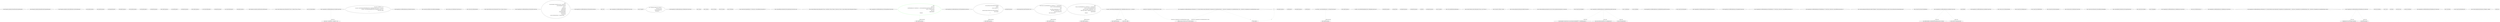digraph  {
m3_7 [cluster="Humanizer.Localisation.RussianFormatter.RussianFormatter()", file="SharedAssemblyInfo.cs", label="Entry Humanizer.Localisation.RussianFormatter.RussianFormatter()", span="2-2"];
m3_3 [cluster="Humanizer.Localisation.RomanianFormatter.RomanianFormatter()", file="SharedAssemblyInfo.cs", label="Entry Humanizer.Localisation.RomanianFormatter.RomanianFormatter()", span="2-2"];
m3_15 [cluster="Humanizer.Localisation.CzechSlovakFormatter.CzechSlovakFormatter()", file="SharedAssemblyInfo.cs", label="Entry Humanizer.Localisation.CzechSlovakFormatter.CzechSlovakFormatter()", span="2-2"];
m3_16 [cluster="lambda expression", file="SharedAssemblyInfo.cs", label="Entry lambda expression", span="19-19"];
m3_0 [cluster="lambda expression", file="SharedAssemblyInfo.cs", label="Entry lambda expression", span="15-15"];
m3_1 [cluster="lambda expression", file="SharedAssemblyInfo.cs", label="new RomanianFormatter()", span="15-15"];
m3_2 [cluster="lambda expression", file="SharedAssemblyInfo.cs", label="Exit lambda expression", span="15-15"];
m3_4 [cluster="lambda expression", file="SharedAssemblyInfo.cs", label="Entry lambda expression", span="16-16"];
m3_5 [cluster="lambda expression", file="SharedAssemblyInfo.cs", label="new RussianFormatter()", span="16-16"];
m3_6 [cluster="lambda expression", file="SharedAssemblyInfo.cs", label="Exit lambda expression", span="16-16"];
m3_8 [cluster="lambda expression", file="SharedAssemblyInfo.cs", label="Entry lambda expression", span="17-17"];
m3_9 [cluster="lambda expression", file="SharedAssemblyInfo.cs", label="new ArabicFormatter()", span="17-17"];
m3_10 [cluster="lambda expression", file="SharedAssemblyInfo.cs", label="Exit lambda expression", span="17-17"];
m3_12 [cluster="lambda expression", file="SharedAssemblyInfo.cs", label="Entry lambda expression", span="18-18"];
m3_13 [cluster="lambda expression", file="SharedAssemblyInfo.cs", label="new CzechSlovakFormatter()", span="18-18"];
m3_14 [cluster="lambda expression", file="SharedAssemblyInfo.cs", label="Exit lambda expression", span="18-18"];
m3_17 [cluster="lambda expression", file="SharedAssemblyInfo.cs", label="new CzechSlovakFormatter()", span="19-19"];
m3_18 [cluster="lambda expression", file="SharedAssemblyInfo.cs", label="Exit lambda expression", span="19-19"];
m3_11 [cluster="Humanizer.Localisation.ArabicFormatter.ArabicFormatter()", file="SharedAssemblyInfo.cs", label="Entry Humanizer.Localisation.ArabicFormatter.ArabicFormatter()", span="2-2"];
m4_155 [cluster="System.Collections.Generic.IEnumerable<TSource>.Contains<TSource>(TSource)", file="SpecificationGuards.cs", label="Entry System.Collections.Generic.IEnumerable<TSource>.Contains<TSource>(TSource)", span="0-0"];
m4_17 [cluster="Unk.SingleOrDefault", file="SpecificationGuards.cs", label="Entry Unk.SingleOrDefault", span=""];
m4_92 [cluster="CommandLine.Core.ReflectionExtensions.IsMutable(System.Type)", file="SpecificationGuards.cs", label="Entry CommandLine.Core.ReflectionExtensions.IsMutable(System.Type)", span="143-143"];
m4_93 [cluster="CommandLine.Core.ReflectionExtensions.IsMutable(System.Type)", file="SpecificationGuards.cs", label="Func<bool> isMutable = () => {\r\n                var props = type.GetProperties(BindingFlags.Public | BindingFlags.Instance).Any(p => p.CanWrite);\r\n                var fields = type.GetFields(BindingFlags.Public | BindingFlags.Instance).Any();\r\n                return props || fields;\r\n            }", span="145-149"];
m4_94 [cluster="CommandLine.Core.ReflectionExtensions.IsMutable(System.Type)", file="SpecificationGuards.cs", label="return type != typeof(object) ? isMutable() : true;", span="150-150"];
m4_95 [cluster="CommandLine.Core.ReflectionExtensions.IsMutable(System.Type)", file="SpecificationGuards.cs", label="Exit CommandLine.Core.ReflectionExtensions.IsMutable(System.Type)", span="143-143"];
m4_102 [cluster="System.Type.GetFields(System.Reflection.BindingFlags)", file="SpecificationGuards.cs", label="Entry System.Type.GetFields(System.Reflection.BindingFlags)", span="0-0"];
m4_82 [cluster="System.Array.CreateInstance(System.Type, int)", file="SpecificationGuards.cs", label="Entry System.Array.CreateInstance(System.Type, int)", span="0-0"];
m4_39 [cluster="System.Type.SafeGetInterfaces()", file="SpecificationGuards.cs", label="Entry System.Type.SafeGetInterfaces()", span="66-66"];
m4_127 [cluster="System.Collections.Generic.IEnumerable<TSource>.ToArray<TSource>()", file="SpecificationGuards.cs", label="Entry System.Collections.Generic.IEnumerable<TSource>.ToArray<TSource>()", span="0-0"];
m4_152 [cluster="CommandLine.Core.ReflectionExtensions.IsPrimitiveEx(System.Type)", file="SpecificationGuards.cs", label="Entry CommandLine.Core.ReflectionExtensions.IsPrimitiveEx(System.Type)", span="201-201"];
m4_153 [cluster="CommandLine.Core.ReflectionExtensions.IsPrimitiveEx(System.Type)", file="SpecificationGuards.cs", label="return\r\n                   (type.GetTypeInfo().IsValueType && type != typeof(Guid))\r\n                || type.GetTypeInfo().IsPrimitive\r\n                || new [] { \r\n                     typeof(string)\r\n                    ,typeof(decimal)\r\n                    ,typeof(DateTime)\r\n                    ,typeof(DateTimeOffset)\r\n                    ,typeof(TimeSpan)\r\n                   }.Contains(type)\r\n                || Convert.GetTypeCode(type) != TypeCode.Object;", span="203-213"];
m4_154 [cluster="CommandLine.Core.ReflectionExtensions.IsPrimitiveEx(System.Type)", file="SpecificationGuards.cs", label="Exit CommandLine.Core.ReflectionExtensions.IsPrimitiveEx(System.Type)", span="201-201"];
m4_6 [cluster="Unk.>", file="SpecificationGuards.cs", label="Entry Unk.>", span=""];
m4_83 [cluster="CommandLine.Core.ReflectionExtensions.GetDefaultValue(System.Type)", file="SpecificationGuards.cs", label="Entry CommandLine.Core.ReflectionExtensions.GetDefaultValue(System.Type)", span="134-134"];
m4_85 [cluster="CommandLine.Core.ReflectionExtensions.GetDefaultValue(System.Type)", file="SpecificationGuards.cs", label="return e.Compile()();", span="140-140"];
m4_84 [cluster="CommandLine.Core.ReflectionExtensions.GetDefaultValue(System.Type)", file="SpecificationGuards.cs", label="var e = Expression.Lambda<Func<object>>(\r\n                Expression.Convert(\r\n                    Expression.Default(type),\r\n                    typeof(object)))", span="136-139"];
m4_86 [cluster="CommandLine.Core.ReflectionExtensions.GetDefaultValue(System.Type)", file="SpecificationGuards.cs", label="Exit CommandLine.Core.ReflectionExtensions.GetDefaultValue(System.Type)", span="134-134"];
m4_7 [cluster="Unk.Any", file="SpecificationGuards.cs", label="Entry Unk.Any", span=""];
m4_8 [cluster="Unk.First", file="SpecificationGuards.cs", label="Entry Unk.First", span=""];
m4_53 [cluster="Unk.Where", file="SpecificationGuards.cs", label="Entry Unk.Where", span=""];
m4_26 [cluster="Unk.Create", file="SpecificationGuards.cs", label="Entry Unk.Create", span=""];
m4_18 [cluster="Unk.ToMaybe", file="SpecificationGuards.cs", label="Entry Unk.ToMaybe", span=""];
m4_126 [cluster="System.Type.GetSpecifications<T>(System.Func<System.Reflection.PropertyInfo, T>)", file="SpecificationGuards.cs", label="Entry System.Type.GetSpecifications<T>(System.Func<System.Reflection.PropertyInfo, T>)", span="16-16"];
m4_22 [cluster="System.Reflection.MemberInfo.GetCustomAttributes(System.Type, bool)", file="SpecificationGuards.cs", label="Entry System.Reflection.MemberInfo.GetCustomAttributes(System.Type, bool)", span="0-0"];
m4_4 [cluster="System.Collections.Generic.IEnumerable<TSource>.SelectMany<TSource, TResult>(System.Func<TSource, System.Collections.Generic.IEnumerable<TResult>>)", file="SpecificationGuards.cs", label="Entry System.Collections.Generic.IEnumerable<TSource>.SelectMany<TSource, TResult>(System.Func<TSource, System.Collections.Generic.IEnumerable<TResult>>)", span="0-0"];
m4_14 [cluster="CommandLine.Core.ReflectionExtensions.GetVerbSpecification(System.Type)", file="SpecificationGuards.cs", label="Entry CommandLine.Core.ReflectionExtensions.GetVerbSpecification(System.Type)", span="27-27"];
m4_15 [cluster="CommandLine.Core.ReflectionExtensions.GetVerbSpecification(System.Type)", color=green, community=0, file="SpecificationGuards.cs", label="return\r\n                (from attr in\r\n                 type.FlattenHierarchy().SelectMany(x => x.GetCustomAttributes(typeof(VerbAttribute), true))\r\n                 let vattr = (VerbAttribute)attr\r\n                 select vattr)\r\n                    .SingleOrDefault()\r\n                    .ToMaybe();", prediction=0, span="29-35"];
m4_16 [cluster="CommandLine.Core.ReflectionExtensions.GetVerbSpecification(System.Type)", file="SpecificationGuards.cs", label="Exit CommandLine.Core.ReflectionExtensions.GetVerbSpecification(System.Type)", span="27-27"];
m4_55 [cluster="lambda expression", file="SpecificationGuards.cs", label="Entry lambda expression", span="90-94"];
m4_19 [cluster="lambda expression", file="SpecificationGuards.cs", label="Entry lambda expression", span="31-31"];
m4_21 [cluster="lambda expression", file="SpecificationGuards.cs", label="Exit lambda expression", span="31-31"];
m4_20 [cluster="lambda expression", file="SpecificationGuards.cs", label="x.GetCustomAttributes(typeof(VerbAttribute), true)", span="31-31"];
m4_10 [cluster="lambda expression", file="SpecificationGuards.cs", label="Entry lambda expression", span="18-18"];
m4_27 [cluster="lambda expression", file="SpecificationGuards.cs", label="Entry lambda expression", span="41-41"];
m4_97 [cluster="lambda expression", file="SpecificationGuards.cs", label="var props = type.GetProperties(BindingFlags.Public | BindingFlags.Instance).Any(p => p.CanWrite)", span="146-146"];
m4_56 [cluster="lambda expression", file="SpecificationGuards.cs", label="specProp.Property.SetValue(current, selector(specProp))", span="92-92"];
m4_12 [cluster="lambda expression", file="SpecificationGuards.cs", label="Exit lambda expression", span="18-18"];
m4_11 [cluster="lambda expression", file="SpecificationGuards.cs", label="x.GetProperties()", span="18-18"];
m4_29 [cluster="lambda expression", file="SpecificationGuards.cs", label="Exit lambda expression", span="41-41"];
m4_28 [cluster="lambda expression", file="SpecificationGuards.cs", label="x.GetProperties()", span="41-41"];
m4_129 [cluster="lambda expression", file="SpecificationGuards.cs", label="Entry lambda expression", span="173-173"];
m4_96 [cluster="lambda expression", file="SpecificationGuards.cs", label="Entry lambda expression", span="145-149"];
m4_98 [cluster="lambda expression", file="SpecificationGuards.cs", label="var fields = type.GetFields(BindingFlags.Public | BindingFlags.Instance).Any()", span="147-147"];
m4_104 [cluster="lambda expression", file="SpecificationGuards.cs", label="Entry lambda expression", span="146-146"];
m4_99 [cluster="lambda expression", file="SpecificationGuards.cs", label="return props || fields;", span="148-148"];
m4_57 [cluster="lambda expression", file="SpecificationGuards.cs", label="return instance;", span="93-93"];
m4_131 [cluster="lambda expression", file="SpecificationGuards.cs", label="Exit lambda expression", span="173-173"];
m4_130 [cluster="lambda expression", file="SpecificationGuards.cs", label="pi.PropertyType", span="173-173"];
m4_100 [cluster="lambda expression", file="SpecificationGuards.cs", label="Exit lambda expression", span="145-149"];
m4_106 [cluster="lambda expression", file="SpecificationGuards.cs", label="Exit lambda expression", span="146-146"];
m4_105 [cluster="lambda expression", file="SpecificationGuards.cs", label="p.CanWrite", span="146-146"];
m4_58 [cluster="lambda expression", file="SpecificationGuards.cs", label="Exit lambda expression", span="90-94"];
m4_9 [cluster="Unk.selector", file="SpecificationGuards.cs", label="Entry Unk.selector", span=""];
m4_128 [cluster="Unk.CreateDefaultImmutableInstance", file="SpecificationGuards.cs", label="Entry Unk.CreateDefaultImmutableInstance", span=""];
m4_103 [cluster="System.Collections.Generic.IEnumerable<TSource>.Any<TSource>()", file="SpecificationGuards.cs", label="Entry System.Collections.Generic.IEnumerable<TSource>.Any<TSource>()", span="0-0"];
m4_91 [cluster="System.Func<TResult>.Invoke()", file="SpecificationGuards.cs", label="Entry System.Func<TResult>.Invoke()", span="0-0"];
m4_87 [cluster="System.Linq.Expressions.Expression.Default(System.Type)", file="SpecificationGuards.cs", label="Entry System.Linq.Expressions.Expression.Default(System.Type)", span="0-0"];
m4_88 [cluster="System.Linq.Expressions.Expression.Convert(System.Linq.Expressions.Expression, System.Type)", file="SpecificationGuards.cs", label="Entry System.Linq.Expressions.Expression.Convert(System.Linq.Expressions.Expression, System.Type)", span="0-0"];
m4_40 [cluster="System.Type.GetTypeInfo()", file="SpecificationGuards.cs", label="Entry System.Type.GetTypeInfo()", span="218-218"];
m4_107 [cluster="CommandLine.Core.ReflectionExtensions.CreateDefaultForImmutable(System.Type)", file="SpecificationGuards.cs", label="Entry CommandLine.Core.ReflectionExtensions.CreateDefaultForImmutable(System.Type)", span="153-153"];
m4_108 [cluster="CommandLine.Core.ReflectionExtensions.CreateDefaultForImmutable(System.Type)", file="SpecificationGuards.cs", label="type == typeof(string)", span="155-155"];
m4_110 [cluster="CommandLine.Core.ReflectionExtensions.CreateDefaultForImmutable(System.Type)", file="SpecificationGuards.cs", label="type.GetTypeInfo().IsGenericType && type.GetGenericTypeDefinition() == typeof(IEnumerable<>)", span="159-159"];
m4_111 [cluster="CommandLine.Core.ReflectionExtensions.CreateDefaultForImmutable(System.Type)", file="SpecificationGuards.cs", label="return type.GetGenericArguments()[0].CreateEmptyArray();", span="161-161"];
m4_112 [cluster="CommandLine.Core.ReflectionExtensions.CreateDefaultForImmutable(System.Type)", file="SpecificationGuards.cs", label="return type.GetDefaultValue();", span="163-163"];
m4_109 [cluster="CommandLine.Core.ReflectionExtensions.CreateDefaultForImmutable(System.Type)", file="SpecificationGuards.cs", label="return string.Empty;", span="157-157"];
m4_113 [cluster="CommandLine.Core.ReflectionExtensions.CreateDefaultForImmutable(System.Type)", file="SpecificationGuards.cs", label="Exit CommandLine.Core.ReflectionExtensions.CreateDefaultForImmutable(System.Type)", span="153-153"];
m4_13 [cluster="System.Type.GetProperties()", file="SpecificationGuards.cs", label="Entry System.Type.GetProperties()", span="0-0"];
m4_23 [cluster="CommandLine.Core.ReflectionExtensions.GetUsageData(System.Type)", file="SpecificationGuards.cs", label="Entry CommandLine.Core.ReflectionExtensions.GetUsageData(System.Type)", span="38-38"];
m4_24 [cluster="CommandLine.Core.ReflectionExtensions.GetUsageData(System.Type)", file="SpecificationGuards.cs", label="return\r\n                (from pi in type.FlattenHierarchy().SelectMany(x => x.GetProperties())\r\n                    let attrs = pi.GetCustomAttributes(true)\r\n                    where attrs.OfType<UsageAttribute>().Any()\r\n                    select Tuple.Create(pi, (UsageAttribute)attrs.First()))\r\n                        .SingleOrDefault()\r\n                        .ToMaybe();", span="40-46"];
m4_25 [cluster="CommandLine.Core.ReflectionExtensions.GetUsageData(System.Type)", file="SpecificationGuards.cs", label="Exit CommandLine.Core.ReflectionExtensions.GetUsageData(System.Type)", span="38-38"];
m4_0 [cluster="CommandLine.Core.ReflectionExtensions.GetSpecifications<T>(System.Type, System.Func<System.Reflection.PropertyInfo, T>)", file="SpecificationGuards.cs", label="Entry CommandLine.Core.ReflectionExtensions.GetSpecifications<T>(System.Type, System.Func<System.Reflection.PropertyInfo, T>)", span="16-16"];
m4_1 [cluster="CommandLine.Core.ReflectionExtensions.GetSpecifications<T>(System.Type, System.Func<System.Reflection.PropertyInfo, T>)", file="SpecificationGuards.cs", label="return from pi in type.FlattenHierarchy().SelectMany(x => x.GetProperties())\r\n                   let attrs = pi.GetCustomAttributes(true)\r\n                   where\r\n                       attrs.OfType<OptionAttribute>().Any() ||\r\n                       attrs.OfType<ValueAttribute>().Any()\r\n                   group pi by pi.Name into g\r\n                   select selector(g.First());", span="18-24"];
m4_2 [cluster="CommandLine.Core.ReflectionExtensions.GetSpecifications<T>(System.Type, System.Func<System.Reflection.PropertyInfo, T>)", file="SpecificationGuards.cs", label="Exit CommandLine.Core.ReflectionExtensions.GetSpecifications<T>(System.Type, System.Func<System.Reflection.PropertyInfo, T>)", span="16-16"];
m4_89 [cluster="System.Linq.Expressions.Expression.Lambda<TDelegate>(System.Linq.Expressions.Expression, params System.Linq.Expressions.ParameterExpression[])", file="SpecificationGuards.cs", label="Entry System.Linq.Expressions.Expression.Lambda<TDelegate>(System.Linq.Expressions.Expression, params System.Linq.Expressions.ParameterExpression[])", span="0-0"];
m4_114 [cluster="System.Type.GetGenericTypeDefinition()", file="SpecificationGuards.cs", label="Entry System.Type.GetGenericTypeDefinition()", span="0-0"];
m4_118 [cluster="CommandLine.Core.ReflectionExtensions.AutoDefault(System.Type)", file="SpecificationGuards.cs", label="Entry CommandLine.Core.ReflectionExtensions.AutoDefault(System.Type)", span="166-166"];
m4_121 [cluster="CommandLine.Core.ReflectionExtensions.AutoDefault(System.Type)", file="SpecificationGuards.cs", label="var ctorTypes = type.GetSpecifications(pi => pi.PropertyType).ToArray()", span="173-173"];
m4_119 [cluster="CommandLine.Core.ReflectionExtensions.AutoDefault(System.Type)", file="SpecificationGuards.cs", label="type.IsMutable()", span="168-168"];
m4_122 [cluster="CommandLine.Core.ReflectionExtensions.AutoDefault(System.Type)", file="SpecificationGuards.cs", label="return ReflectionHelper.CreateDefaultImmutableInstance(type, ctorTypes);", span="175-175"];
m4_120 [cluster="CommandLine.Core.ReflectionExtensions.AutoDefault(System.Type)", file="SpecificationGuards.cs", label="return Activator.CreateInstance(type);", span="170-170"];
m4_123 [cluster="CommandLine.Core.ReflectionExtensions.AutoDefault(System.Type)", file="SpecificationGuards.cs", label="Exit CommandLine.Core.ReflectionExtensions.AutoDefault(System.Type)", span="166-166"];
m4_156 [cluster="System.Convert.GetTypeCode(object)", file="SpecificationGuards.cs", label="Entry System.Convert.GetTypeCode(object)", span="0-0"];
m4_116 [cluster="System.Type.CreateEmptyArray()", file="SpecificationGuards.cs", label="Entry System.Type.CreateEmptyArray()", span="129-129"];
m4_117 [cluster="System.Type.GetDefaultValue()", file="SpecificationGuards.cs", label="Entry System.Type.GetDefaultValue()", span="134-134"];
m4_115 [cluster="System.Type.GetGenericArguments()", file="SpecificationGuards.cs", label="Entry System.Type.GetGenericArguments()", span="0-0"];
m4_125 [cluster="System.Activator.CreateInstance(System.Type)", file="SpecificationGuards.cs", label="Entry System.Activator.CreateInstance(System.Type)", span="0-0"];
m4_101 [cluster="System.Type.GetProperties(System.Reflection.BindingFlags)", file="SpecificationGuards.cs", label="Entry System.Type.GetProperties(System.Reflection.BindingFlags)", span="0-0"];
m4_5 [cluster="System.Reflection.MemberInfo.GetCustomAttributes(bool)", file="SpecificationGuards.cs", label="Entry System.Reflection.MemberInfo.GetCustomAttributes(bool)", span="0-0"];
m4_124 [cluster="System.Type.IsMutable()", file="SpecificationGuards.cs", label="Entry System.Type.IsMutable()", span="143-143"];
m4_54 [cluster="Unk.Aggregate", file="SpecificationGuards.cs", label="Entry Unk.Aggregate", span=""];
m4_79 [cluster="CommandLine.Core.ReflectionExtensions.CreateEmptyArray(System.Type)", file="SpecificationGuards.cs", label="Entry CommandLine.Core.ReflectionExtensions.CreateEmptyArray(System.Type)", span="129-129"];
m4_80 [cluster="CommandLine.Core.ReflectionExtensions.CreateEmptyArray(System.Type)", file="SpecificationGuards.cs", label="return Array.CreateInstance(type, 0);", span="131-131"];
m4_81 [cluster="CommandLine.Core.ReflectionExtensions.CreateEmptyArray(System.Type)", file="SpecificationGuards.cs", label="Exit CommandLine.Core.ReflectionExtensions.CreateEmptyArray(System.Type)", span="129-129"];
m4_50 [cluster="CommandLine.Core.ReflectionExtensions.SetProperties<T>(T, System.Collections.Generic.IEnumerable<CommandLine.Core.SpecificationProperty>, System.Func<CommandLine.Core.SpecificationProperty, bool>, System.Func<CommandLine.Core.SpecificationProperty, object>)", file="SpecificationGuards.cs", label="Entry CommandLine.Core.ReflectionExtensions.SetProperties<T>(T, System.Collections.Generic.IEnumerable<CommandLine.Core.SpecificationProperty>, System.Func<CommandLine.Core.SpecificationProperty, bool>, System.Func<CommandLine.Core.SpecificationProperty, object>)", span="82-82"];
m4_51 [cluster="CommandLine.Core.ReflectionExtensions.SetProperties<T>(T, System.Collections.Generic.IEnumerable<CommandLine.Core.SpecificationProperty>, System.Func<CommandLine.Core.SpecificationProperty, bool>, System.Func<CommandLine.Core.SpecificationProperty, object>)", file="SpecificationGuards.cs", label="return specProps.Where(predicate).Aggregate(\r\n                instance,\r\n                (current, specProp) =>\r\n                    {\r\n                        specProp.Property.SetValue(current, selector(specProp));\r\n                        return instance;\r\n                    });", span="88-94"];
m4_52 [cluster="CommandLine.Core.ReflectionExtensions.SetProperties<T>(T, System.Collections.Generic.IEnumerable<CommandLine.Core.SpecificationProperty>, System.Func<CommandLine.Core.SpecificationProperty, bool>, System.Func<CommandLine.Core.SpecificationProperty, object>)", file="SpecificationGuards.cs", label="Exit CommandLine.Core.ReflectionExtensions.SetProperties<T>(T, System.Collections.Generic.IEnumerable<CommandLine.Core.SpecificationProperty>, System.Func<CommandLine.Core.SpecificationProperty, bool>, System.Func<CommandLine.Core.SpecificationProperty, object>)", span="82-82"];
m4_30 [cluster="CommandLine.Core.ReflectionExtensions.FlattenHierarchy(System.Type)", file="SpecificationGuards.cs", label="Entry CommandLine.Core.ReflectionExtensions.FlattenHierarchy(System.Type)", span="49-49"];
m4_36 [cluster="CommandLine.Core.ReflectionExtensions.FlattenHierarchy(System.Type)", file="SpecificationGuards.cs", label="FlattenHierarchy(type.GetTypeInfo().BaseType)", span="60-60"];
m4_37 [cluster="CommandLine.Core.ReflectionExtensions.FlattenHierarchy(System.Type)", file="SpecificationGuards.cs", label="yield return @interface;", span="62-62"];
m4_34 [cluster="CommandLine.Core.ReflectionExtensions.FlattenHierarchy(System.Type)", file="SpecificationGuards.cs", label="type.SafeGetInterfaces()", span="56-56"];
m4_31 [cluster="CommandLine.Core.ReflectionExtensions.FlattenHierarchy(System.Type)", file="SpecificationGuards.cs", label="type == null", span="51-51"];
m4_32 [cluster="CommandLine.Core.ReflectionExtensions.FlattenHierarchy(System.Type)", file="SpecificationGuards.cs", label="yield break;", span="53-53"];
m4_33 [cluster="CommandLine.Core.ReflectionExtensions.FlattenHierarchy(System.Type)", file="SpecificationGuards.cs", label="yield return type;", span="55-55"];
m4_35 [cluster="CommandLine.Core.ReflectionExtensions.FlattenHierarchy(System.Type)", file="SpecificationGuards.cs", label="yield return @interface;", span="58-58"];
m4_38 [cluster="CommandLine.Core.ReflectionExtensions.FlattenHierarchy(System.Type)", file="SpecificationGuards.cs", label="Exit CommandLine.Core.ReflectionExtensions.FlattenHierarchy(System.Type)", span="49-49"];
m4_59 [cluster="Unk.SetValue", file="SpecificationGuards.cs", label="Entry Unk.SetValue", span=""];
m4_3 [cluster="System.Type.FlattenHierarchy()", file="SpecificationGuards.cs", label="Entry System.Type.FlattenHierarchy()", span="49-49"];
m4_90 [cluster="System.Linq.Expressions.Expression<TDelegate>.Compile()", file="SpecificationGuards.cs", label="Entry System.Linq.Expressions.Expression<TDelegate>.Compile()", span="0-0"];
m4_162 [file="SpecificationGuards.cs", label="System.Type", span=""];
m4_160 [file="SpecificationGuards.cs", label="System.Func<CommandLine.Core.SpecificationProperty, object>", span=""];
m4_161 [file="SpecificationGuards.cs", label=T, span=""];
m4_92 -> m4_94  [color=darkseagreen4, key=1, label="System.Type", style=dashed];
m4_15 -> m4_19  [color=green, key=1, label="lambda expression", style=dashed];
m4_97 -> m4_104  [color=darkseagreen4, key=1, label="lambda expression", style=dashed];
m4_97 -> m4_99  [color=darkseagreen4, key=1, label=props, style=dashed];
m4_107 -> m4_110  [color=darkseagreen4, key=1, label="System.Type", style=dashed];
m4_107 -> m4_111  [color=darkseagreen4, key=1, label="System.Type", style=dashed];
m4_107 -> m4_112  [color=darkseagreen4, key=1, label="System.Type", style=dashed];
m4_24 -> m4_27  [color=darkseagreen4, key=1, label="lambda expression", style=dashed];
m4_1 -> m4_10  [color=darkseagreen4, key=1, label="lambda expression", style=dashed];
m4_118 -> m4_120  [color=darkseagreen4, key=1, label="System.Type", style=dashed];
m4_118 -> m4_122  [color=darkseagreen4, key=1, label="System.Type", style=dashed];
m4_121 -> m4_129  [color=darkseagreen4, key=1, label="lambda expression", style=dashed];
m4_50 -> m4_56  [color=darkseagreen4, key=1, label="System.Func<CommandLine.Core.SpecificationProperty, object>", style=dashed];
m4_50 -> m4_57  [color=darkseagreen4, key=1, label=T, style=dashed];
m4_51 -> m4_55  [color=darkseagreen4, key=1, label="lambda expression", style=dashed];
m4_30 -> m4_36  [color=darkseagreen4, key=1, label="System.Type", style=dashed];
m4_30 -> m4_34  [color=darkseagreen4, key=1, label="System.Type", style=dashed];
m4_160 -> m4_56  [color=darkseagreen4, key=1, label="System.Func<CommandLine.Core.SpecificationProperty, object>", style=dashed];
m4_161 -> m4_57  [color=darkseagreen4, key=1, label=T, style=dashed];
}
